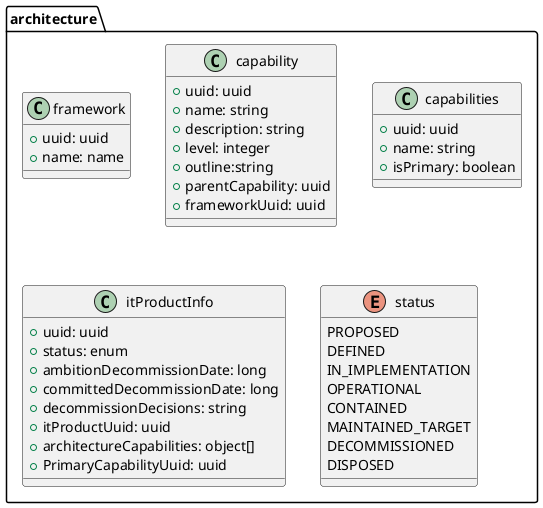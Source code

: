 @startuml

class architecture.framework {              /' Achitecture framework '/
    +uuid: uuid
    +name: name                             /' Name of the architecture framework LAA | GTA | IBF '/
}

class architecture.capability {             /'  Architecture capability '/
    +uuid: uuid
    +name: string                           /' name of the architecture capability '/
    +description: string                    /' full description and context info '/
    +level: integer                         /' hierarchical level of the  capability - derived from outline nr '/
    +outline:string                         /' outline number e.g. 2.3.3 for a level 3 capability '/
    +parentCapability: uuid                 /' parent capability at level-1 - derived from outline nr '/
    +frameworkUuid: uuid                    /' reference to the framework the capability belogs to '/
}

class architecture.capabilities {
    +uuid: uuid                             /' uuid of the capability associated with the IT SOlution '/
    +name: string                           /' name of the capability associated with the IT SOlution '/
    +isPrimary: boolean                     /' indicate if the capability primarily serves the IT Solution '/
}

class architecture.itProductInfo {          /' Specific attributes of an IT Product wrt Architecture '/
    +uuid: uuid
    +status: enum                           /' architecture status '/
    +ambitionDecommissionDate: long         /' Decommission date (millis UTC) '/
    +committedDecommissionDate: long        /' Committed date (millis UTC) '/
    +decommissionDecisions: string          /' description/reference to the  decommission decision '/
    +itProductUuid: uuid                    /' reference to the IT Product '/
    +architectureCapabilities: object[]   /' array of architecture capability uuid served by the IT Product '/
    +PrimaryCapabilityUuid: uuid             /' uuid of the primary architecture capability '/
}

' to be changed !
enum architecture.status {                  /' List of possible architecture status '/
    PROPOSED
    DEFINED
    IN_IMPLEMENTATION
    OPERATIONAL
    CONTAINED
    MAINTAINED_TARGET
    DECOMMISSIONED
    DISPOSED
}


@enduml